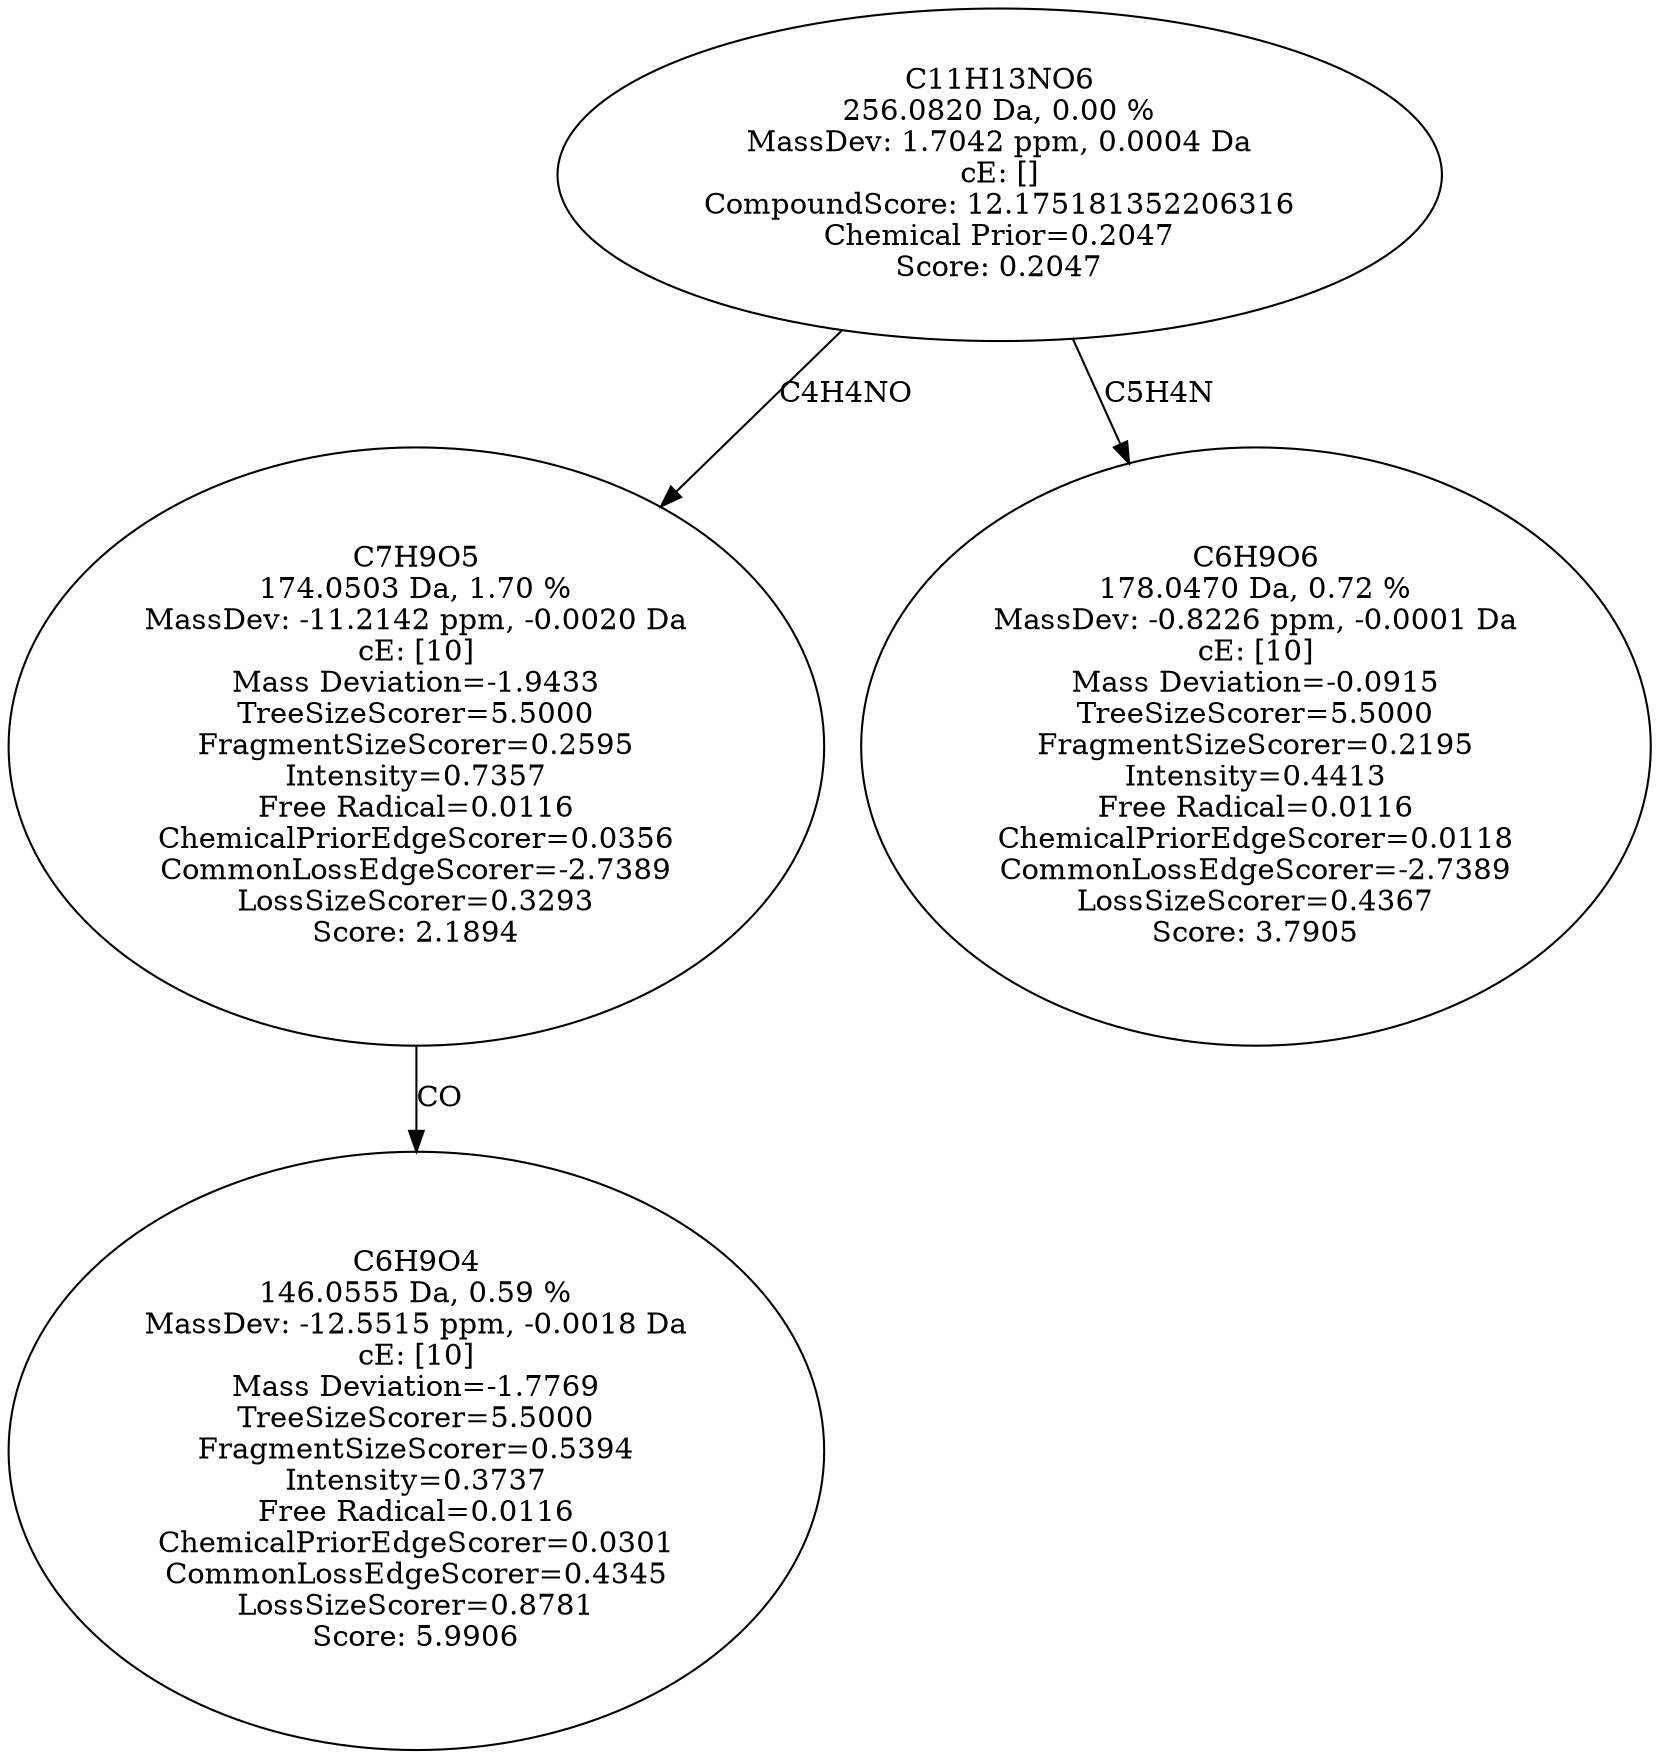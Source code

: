 strict digraph {
v1 [label="C6H9O4\n146.0555 Da, 0.59 %\nMassDev: -12.5515 ppm, -0.0018 Da\ncE: [10]\nMass Deviation=-1.7769\nTreeSizeScorer=5.5000\nFragmentSizeScorer=0.5394\nIntensity=0.3737\nFree Radical=0.0116\nChemicalPriorEdgeScorer=0.0301\nCommonLossEdgeScorer=0.4345\nLossSizeScorer=0.8781\nScore: 5.9906"];
v2 [label="C7H9O5\n174.0503 Da, 1.70 %\nMassDev: -11.2142 ppm, -0.0020 Da\ncE: [10]\nMass Deviation=-1.9433\nTreeSizeScorer=5.5000\nFragmentSizeScorer=0.2595\nIntensity=0.7357\nFree Radical=0.0116\nChemicalPriorEdgeScorer=0.0356\nCommonLossEdgeScorer=-2.7389\nLossSizeScorer=0.3293\nScore: 2.1894"];
v3 [label="C6H9O6\n178.0470 Da, 0.72 %\nMassDev: -0.8226 ppm, -0.0001 Da\ncE: [10]\nMass Deviation=-0.0915\nTreeSizeScorer=5.5000\nFragmentSizeScorer=0.2195\nIntensity=0.4413\nFree Radical=0.0116\nChemicalPriorEdgeScorer=0.0118\nCommonLossEdgeScorer=-2.7389\nLossSizeScorer=0.4367\nScore: 3.7905"];
v4 [label="C11H13NO6\n256.0820 Da, 0.00 %\nMassDev: 1.7042 ppm, 0.0004 Da\ncE: []\nCompoundScore: 12.175181352206316\nChemical Prior=0.2047\nScore: 0.2047"];
v2 -> v1 [label="CO"];
v4 -> v2 [label="C4H4NO"];
v4 -> v3 [label="C5H4N"];
}